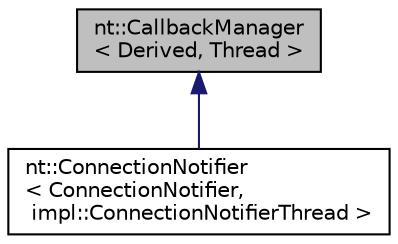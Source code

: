 digraph "nt::CallbackManager&lt; Derived, Thread &gt;"
{
  edge [fontname="Helvetica",fontsize="10",labelfontname="Helvetica",labelfontsize="10"];
  node [fontname="Helvetica",fontsize="10",shape=record];
  Node1 [label="nt::CallbackManager\l\< Derived, Thread \>",height=0.2,width=0.4,color="black", fillcolor="grey75", style="filled", fontcolor="black"];
  Node1 -> Node2 [dir="back",color="midnightblue",fontsize="10",style="solid",fontname="Helvetica"];
  Node2 [label="nt::ConnectionNotifier\l\< ConnectionNotifier,\l impl::ConnectionNotifierThread \>",height=0.2,width=0.4,color="black", fillcolor="white", style="filled",URL="$classnt_1_1ConnectionNotifier.html"];
}
